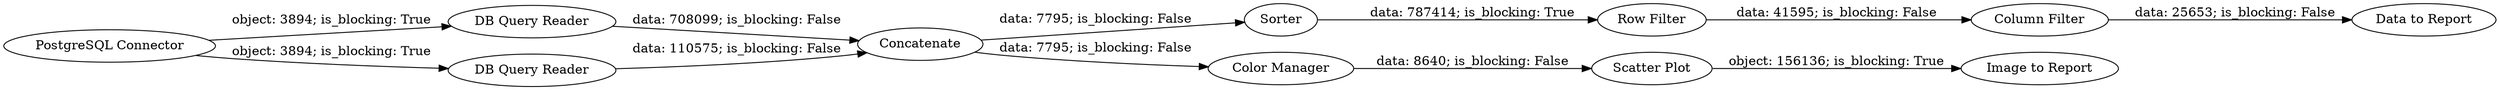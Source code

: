 digraph {
	"-8644049671143498561_10" [label="Data to Report"]
	"-8644049671143498561_2" [label="DB Query Reader"]
	"-8644049671143498561_17" [label="Image to Report"]
	"-8644049671143498561_5" [label=Sorter]
	"-8644049671143498561_3" [label="DB Query Reader"]
	"-8644049671143498561_1" [label="PostgreSQL Connector"]
	"-8644049671143498561_4" [label=Concatenate]
	"-8644049671143498561_16" [label="Color Manager"]
	"-8644049671143498561_14" [label="Scatter Plot"]
	"-8644049671143498561_11" [label="Column Filter"]
	"-8644049671143498561_9" [label="Row Filter"]
	"-8644049671143498561_5" -> "-8644049671143498561_9" [label="data: 787414; is_blocking: True"]
	"-8644049671143498561_1" -> "-8644049671143498561_3" [label="object: 3894; is_blocking: True"]
	"-8644049671143498561_2" -> "-8644049671143498561_4" [label="data: 708099; is_blocking: False"]
	"-8644049671143498561_3" -> "-8644049671143498561_4" [label="data: 110575; is_blocking: False"]
	"-8644049671143498561_1" -> "-8644049671143498561_2" [label="object: 3894; is_blocking: True"]
	"-8644049671143498561_4" -> "-8644049671143498561_5" [label="data: 7795; is_blocking: False"]
	"-8644049671143498561_16" -> "-8644049671143498561_14" [label="data: 8640; is_blocking: False"]
	"-8644049671143498561_11" -> "-8644049671143498561_10" [label="data: 25653; is_blocking: False"]
	"-8644049671143498561_4" -> "-8644049671143498561_16" [label="data: 7795; is_blocking: False"]
	"-8644049671143498561_9" -> "-8644049671143498561_11" [label="data: 41595; is_blocking: False"]
	"-8644049671143498561_14" -> "-8644049671143498561_17" [label="object: 156136; is_blocking: True"]
	rankdir=LR
}
